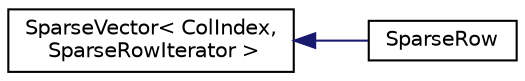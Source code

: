 digraph "Graphical Class Hierarchy"
{
 // LATEX_PDF_SIZE
  edge [fontname="Helvetica",fontsize="10",labelfontname="Helvetica",labelfontsize="10"];
  node [fontname="Helvetica",fontsize="10",shape=record];
  rankdir="LR";
  Node0 [label="SparseVector\< ColIndex,\l SparseRowIterator \>",height=0.2,width=0.4,color="black", fillcolor="white", style="filled",URL="$classoperations__research_1_1glop_1_1_sparse_vector.html",tooltip=" "];
  Node0 -> Node1 [dir="back",color="midnightblue",fontsize="10",style="solid",fontname="Helvetica"];
  Node1 [label="SparseRow",height=0.2,width=0.4,color="black", fillcolor="white", style="filled",URL="$classoperations__research_1_1glop_1_1_sparse_row.html",tooltip=" "];
}
